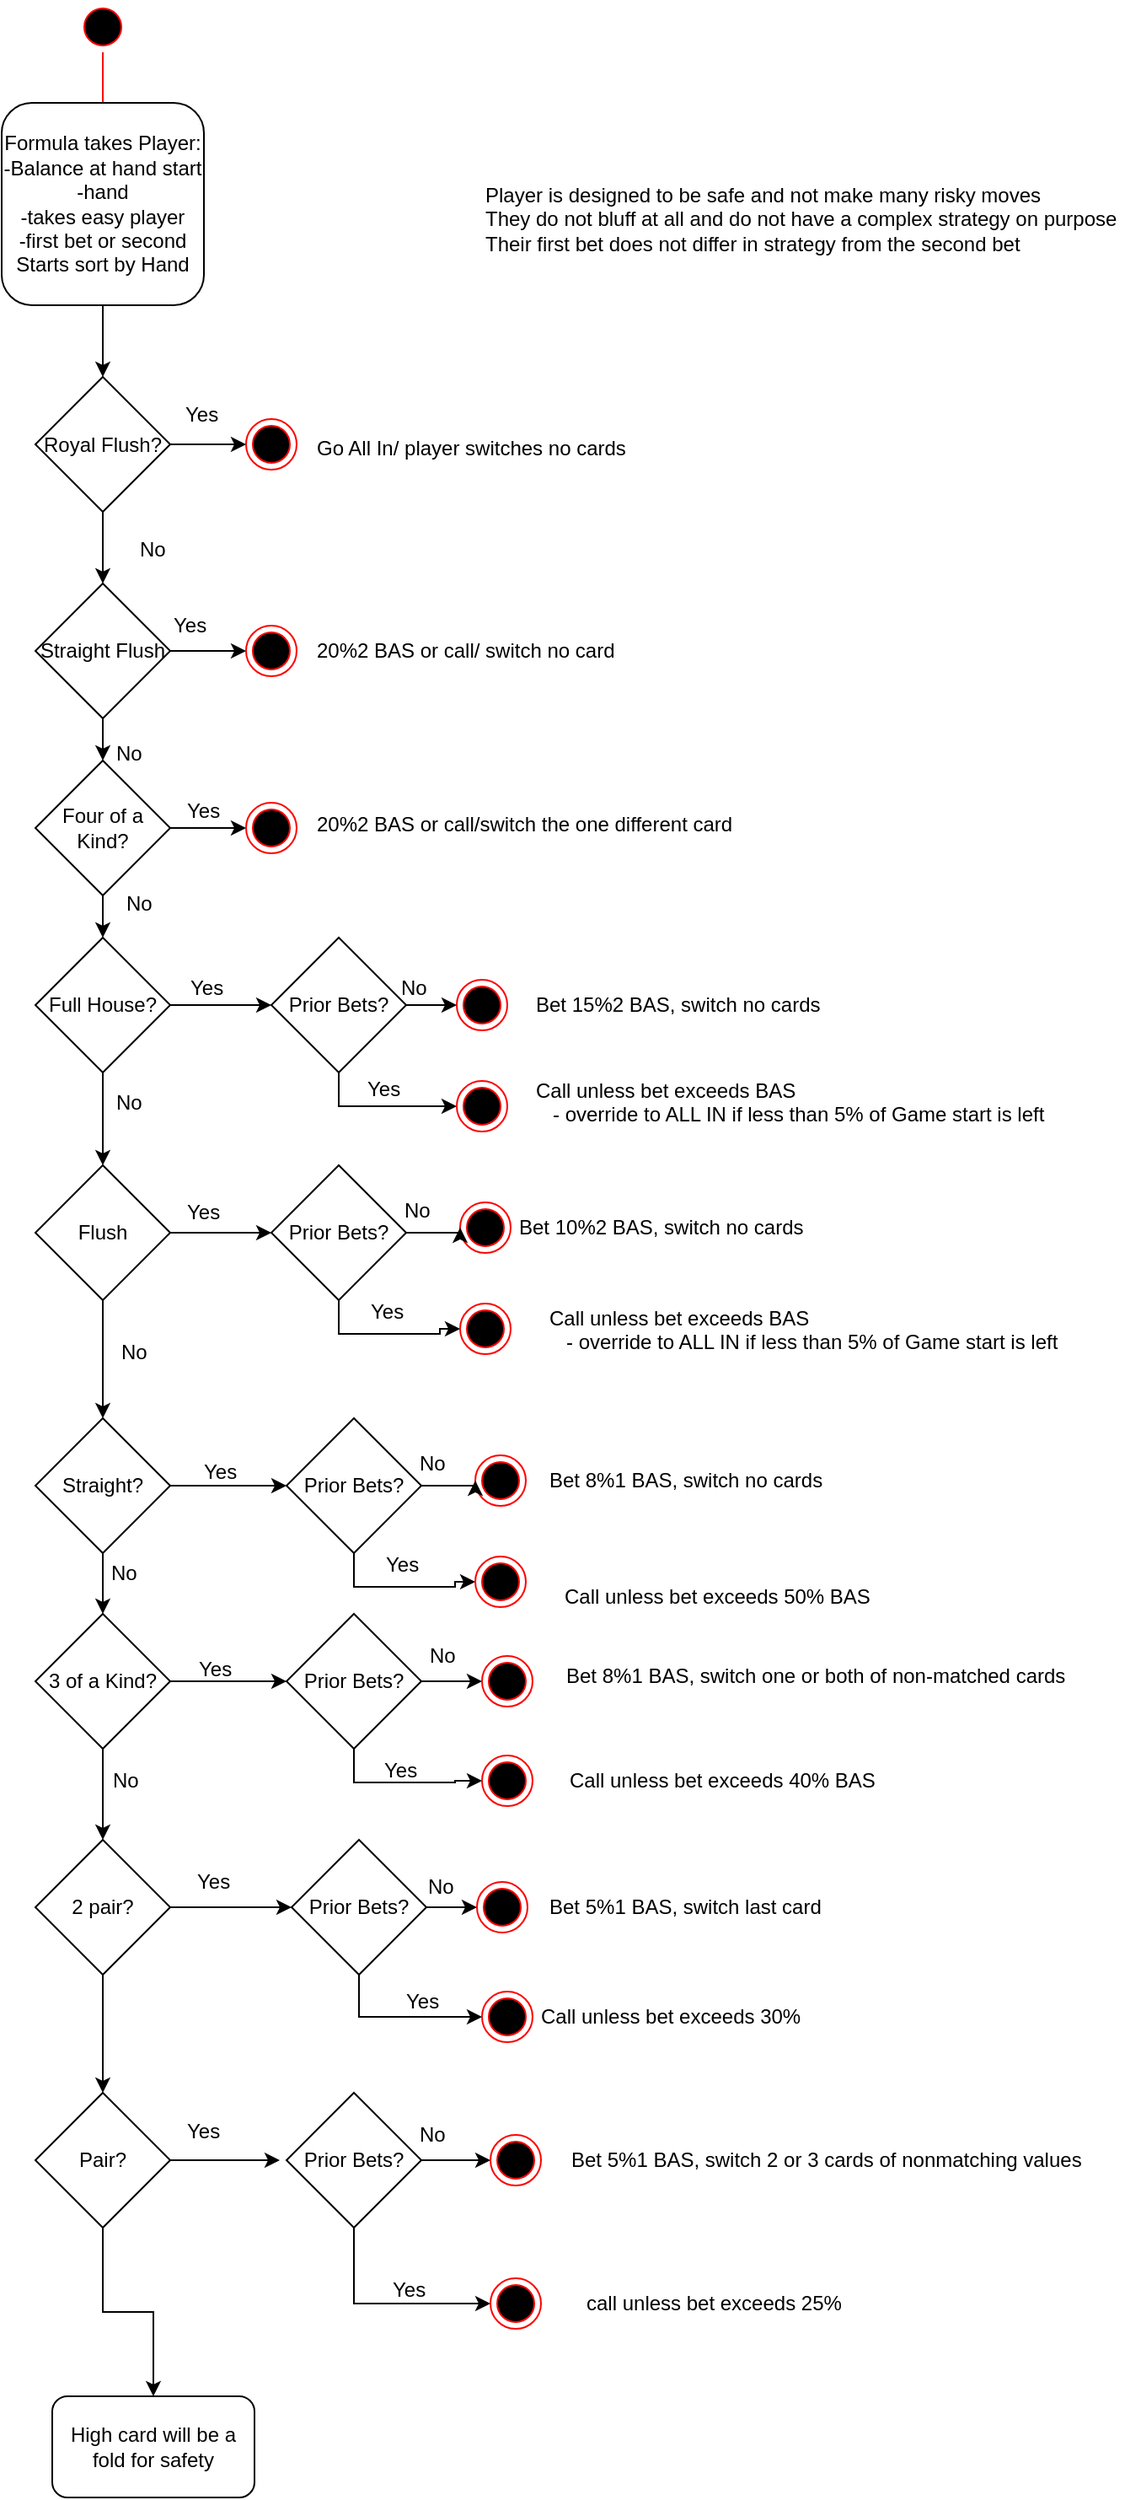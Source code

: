 <mxfile version="10.7.5" type="device"><diagram id="118NeKYjUYdrfBvMb53E" name="Page-1"><mxGraphModel dx="1396" dy="765" grid="1" gridSize="10" guides="1" tooltips="1" connect="1" arrows="1" fold="1" page="1" pageScale="1" pageWidth="850" pageHeight="1100" math="0" shadow="0"><root><mxCell id="0"/><mxCell id="1" parent="0"/><mxCell id="RThsmyYkcuGyb5m7nnf6-1" value="" style="ellipse;html=1;shape=startState;fillColor=#000000;strokeColor=#ff0000;" vertex="1" parent="1"><mxGeometry x="80" y="20" width="30" height="30" as="geometry"/></mxCell><mxCell id="RThsmyYkcuGyb5m7nnf6-2" value="" style="edgeStyle=orthogonalEdgeStyle;html=1;verticalAlign=bottom;endArrow=open;endSize=8;strokeColor=#ff0000;" edge="1" source="RThsmyYkcuGyb5m7nnf6-1" parent="1"><mxGeometry relative="1" as="geometry"><mxPoint x="95" y="110" as="targetPoint"/></mxGeometry></mxCell><mxCell id="RThsmyYkcuGyb5m7nnf6-6" style="edgeStyle=orthogonalEdgeStyle;rounded=0;orthogonalLoop=1;jettySize=auto;html=1;exitX=0.5;exitY=1;exitDx=0;exitDy=0;entryX=0.5;entryY=0;entryDx=0;entryDy=0;" edge="1" parent="1" source="RThsmyYkcuGyb5m7nnf6-3" target="RThsmyYkcuGyb5m7nnf6-5"><mxGeometry relative="1" as="geometry"/></mxCell><mxCell id="RThsmyYkcuGyb5m7nnf6-3" value="Formula takes Player:&lt;br&gt;-Balance at hand start&lt;br&gt;-hand&lt;br&gt;-takes easy player&lt;br&gt;-first bet or second&lt;br&gt;Starts sort by Hand&lt;br&gt;" style="rounded=1;whiteSpace=wrap;html=1;" vertex="1" parent="1"><mxGeometry x="35" y="80" width="120" height="120" as="geometry"/></mxCell><mxCell id="RThsmyYkcuGyb5m7nnf6-10" style="edgeStyle=orthogonalEdgeStyle;rounded=0;orthogonalLoop=1;jettySize=auto;html=1;exitX=1;exitY=0.5;exitDx=0;exitDy=0;entryX=0;entryY=0.5;entryDx=0;entryDy=0;" edge="1" parent="1" source="RThsmyYkcuGyb5m7nnf6-5" target="RThsmyYkcuGyb5m7nnf6-8"><mxGeometry relative="1" as="geometry"/></mxCell><mxCell id="RThsmyYkcuGyb5m7nnf6-13" style="edgeStyle=orthogonalEdgeStyle;rounded=0;orthogonalLoop=1;jettySize=auto;html=1;exitX=0.5;exitY=1;exitDx=0;exitDy=0;entryX=0.5;entryY=0;entryDx=0;entryDy=0;" edge="1" parent="1" source="RThsmyYkcuGyb5m7nnf6-5" target="RThsmyYkcuGyb5m7nnf6-12"><mxGeometry relative="1" as="geometry"/></mxCell><mxCell id="RThsmyYkcuGyb5m7nnf6-5" value="Royal Flush?" style="rhombus;whiteSpace=wrap;html=1;" vertex="1" parent="1"><mxGeometry x="55" y="242.5" width="80" height="80" as="geometry"/></mxCell><mxCell id="RThsmyYkcuGyb5m7nnf6-8" value="" style="ellipse;html=1;shape=endState;fillColor=#000000;strokeColor=#ff0000;" vertex="1" parent="1"><mxGeometry x="180" y="267.5" width="30" height="30" as="geometry"/></mxCell><mxCell id="RThsmyYkcuGyb5m7nnf6-9" value="Go All In/ player switches no cards" style="text;html=1;resizable=0;points=[];autosize=1;align=left;verticalAlign=top;spacingTop=-4;" vertex="1" parent="1"><mxGeometry x="220" y="275" width="200" height="20" as="geometry"/></mxCell><mxCell id="RThsmyYkcuGyb5m7nnf6-11" value="Yes" style="text;html=1;resizable=0;points=[];autosize=1;align=left;verticalAlign=top;spacingTop=-4;" vertex="1" parent="1"><mxGeometry x="142" y="255" width="40" height="20" as="geometry"/></mxCell><mxCell id="RThsmyYkcuGyb5m7nnf6-16" style="edgeStyle=orthogonalEdgeStyle;rounded=0;orthogonalLoop=1;jettySize=auto;html=1;exitX=1;exitY=0.5;exitDx=0;exitDy=0;entryX=0;entryY=0.5;entryDx=0;entryDy=0;" edge="1" parent="1" source="RThsmyYkcuGyb5m7nnf6-12" target="RThsmyYkcuGyb5m7nnf6-14"><mxGeometry relative="1" as="geometry"/></mxCell><mxCell id="RThsmyYkcuGyb5m7nnf6-22" style="edgeStyle=orthogonalEdgeStyle;rounded=0;orthogonalLoop=1;jettySize=auto;html=1;exitX=0.5;exitY=1;exitDx=0;exitDy=0;entryX=0.5;entryY=0;entryDx=0;entryDy=0;" edge="1" parent="1" source="RThsmyYkcuGyb5m7nnf6-12" target="RThsmyYkcuGyb5m7nnf6-17"><mxGeometry relative="1" as="geometry"/></mxCell><mxCell id="RThsmyYkcuGyb5m7nnf6-12" value="Straight Flush" style="rhombus;whiteSpace=wrap;html=1;" vertex="1" parent="1"><mxGeometry x="55" y="365" width="80" height="80" as="geometry"/></mxCell><mxCell id="RThsmyYkcuGyb5m7nnf6-14" value="" style="ellipse;html=1;shape=endState;fillColor=#000000;strokeColor=#ff0000;" vertex="1" parent="1"><mxGeometry x="180" y="390" width="30" height="30" as="geometry"/></mxCell><mxCell id="RThsmyYkcuGyb5m7nnf6-15" value="20%2 BAS or call/ switch no card" style="text;html=1;resizable=0;points=[];autosize=1;align=left;verticalAlign=top;spacingTop=-4;" vertex="1" parent="1"><mxGeometry x="220" y="395" width="190" height="20" as="geometry"/></mxCell><mxCell id="RThsmyYkcuGyb5m7nnf6-20" style="edgeStyle=orthogonalEdgeStyle;rounded=0;orthogonalLoop=1;jettySize=auto;html=1;exitX=1;exitY=0.5;exitDx=0;exitDy=0;entryX=0;entryY=0.5;entryDx=0;entryDy=0;" edge="1" parent="1" source="RThsmyYkcuGyb5m7nnf6-17" target="RThsmyYkcuGyb5m7nnf6-18"><mxGeometry relative="1" as="geometry"/></mxCell><mxCell id="RThsmyYkcuGyb5m7nnf6-23" style="edgeStyle=orthogonalEdgeStyle;rounded=0;orthogonalLoop=1;jettySize=auto;html=1;exitX=0.5;exitY=1;exitDx=0;exitDy=0;entryX=0.5;entryY=0;entryDx=0;entryDy=0;" edge="1" parent="1" source="RThsmyYkcuGyb5m7nnf6-17" target="RThsmyYkcuGyb5m7nnf6-21"><mxGeometry relative="1" as="geometry"/></mxCell><mxCell id="RThsmyYkcuGyb5m7nnf6-17" value="Four of a Kind?" style="rhombus;whiteSpace=wrap;html=1;" vertex="1" parent="1"><mxGeometry x="55" y="470" width="80" height="80" as="geometry"/></mxCell><mxCell id="RThsmyYkcuGyb5m7nnf6-18" value="" style="ellipse;html=1;shape=endState;fillColor=#000000;strokeColor=#ff0000;" vertex="1" parent="1"><mxGeometry x="180" y="495" width="30" height="30" as="geometry"/></mxCell><mxCell id="RThsmyYkcuGyb5m7nnf6-19" value="20%2 BAS or call/switch the one different card" style="text;html=1;resizable=0;points=[];autosize=1;align=left;verticalAlign=top;spacingTop=-4;" vertex="1" parent="1"><mxGeometry x="220" y="498" width="260" height="20" as="geometry"/></mxCell><mxCell id="RThsmyYkcuGyb5m7nnf6-29" style="edgeStyle=orthogonalEdgeStyle;rounded=0;orthogonalLoop=1;jettySize=auto;html=1;exitX=1;exitY=0.5;exitDx=0;exitDy=0;entryX=0;entryY=0.5;entryDx=0;entryDy=0;" edge="1" parent="1" source="RThsmyYkcuGyb5m7nnf6-21" target="RThsmyYkcuGyb5m7nnf6-27"><mxGeometry relative="1" as="geometry"/></mxCell><mxCell id="RThsmyYkcuGyb5m7nnf6-40" style="edgeStyle=orthogonalEdgeStyle;rounded=0;orthogonalLoop=1;jettySize=auto;html=1;exitX=0.5;exitY=1;exitDx=0;exitDy=0;entryX=0.5;entryY=0;entryDx=0;entryDy=0;" edge="1" parent="1" source="RThsmyYkcuGyb5m7nnf6-21" target="RThsmyYkcuGyb5m7nnf6-39"><mxGeometry relative="1" as="geometry"/></mxCell><mxCell id="RThsmyYkcuGyb5m7nnf6-21" value="Full House?" style="rhombus;whiteSpace=wrap;html=1;" vertex="1" parent="1"><mxGeometry x="55" y="575" width="80" height="80" as="geometry"/></mxCell><mxCell id="RThsmyYkcuGyb5m7nnf6-24" value="" style="ellipse;html=1;shape=endState;fillColor=#000000;strokeColor=#ff0000;" vertex="1" parent="1"><mxGeometry x="305" y="600" width="30" height="30" as="geometry"/></mxCell><mxCell id="RThsmyYkcuGyb5m7nnf6-25" value="Bet 15%2 BAS, switch no cards" style="text;html=1;resizable=0;points=[];autosize=1;align=left;verticalAlign=top;spacingTop=-4;" vertex="1" parent="1"><mxGeometry x="350" y="605" width="180" height="20" as="geometry"/></mxCell><mxCell id="RThsmyYkcuGyb5m7nnf6-28" style="edgeStyle=orthogonalEdgeStyle;rounded=0;orthogonalLoop=1;jettySize=auto;html=1;exitX=1;exitY=0.5;exitDx=0;exitDy=0;entryX=0;entryY=0.5;entryDx=0;entryDy=0;" edge="1" parent="1" source="RThsmyYkcuGyb5m7nnf6-27" target="RThsmyYkcuGyb5m7nnf6-24"><mxGeometry relative="1" as="geometry"/></mxCell><mxCell id="RThsmyYkcuGyb5m7nnf6-38" style="edgeStyle=orthogonalEdgeStyle;rounded=0;orthogonalLoop=1;jettySize=auto;html=1;exitX=0.5;exitY=1;exitDx=0;exitDy=0;entryX=0;entryY=0.5;entryDx=0;entryDy=0;" edge="1" parent="1" source="RThsmyYkcuGyb5m7nnf6-27" target="RThsmyYkcuGyb5m7nnf6-36"><mxGeometry relative="1" as="geometry"/></mxCell><mxCell id="RThsmyYkcuGyb5m7nnf6-27" value="Prior Bets?" style="rhombus;whiteSpace=wrap;html=1;" vertex="1" parent="1"><mxGeometry x="195" y="575" width="80" height="80" as="geometry"/></mxCell><mxCell id="RThsmyYkcuGyb5m7nnf6-30" value="Yes" style="text;html=1;resizable=0;points=[];autosize=1;align=left;verticalAlign=top;spacingTop=-4;" vertex="1" parent="1"><mxGeometry x="135" y="380" width="40" height="20" as="geometry"/></mxCell><mxCell id="RThsmyYkcuGyb5m7nnf6-31" value="Yes" style="text;html=1;resizable=0;points=[];autosize=1;align=left;verticalAlign=top;spacingTop=-4;" vertex="1" parent="1"><mxGeometry x="143" y="490" width="40" height="20" as="geometry"/></mxCell><mxCell id="RThsmyYkcuGyb5m7nnf6-32" value="Yes" style="text;html=1;resizable=0;points=[];autosize=1;align=left;verticalAlign=top;spacingTop=-4;" vertex="1" parent="1"><mxGeometry x="145" y="595" width="40" height="20" as="geometry"/></mxCell><mxCell id="RThsmyYkcuGyb5m7nnf6-33" value="Yes" style="text;html=1;resizable=0;points=[];autosize=1;align=left;verticalAlign=top;spacingTop=-4;" vertex="1" parent="1"><mxGeometry x="250" y="655" width="40" height="20" as="geometry"/></mxCell><mxCell id="RThsmyYkcuGyb5m7nnf6-34" value="No" style="text;html=1;resizable=0;points=[];autosize=1;align=left;verticalAlign=top;spacingTop=-4;" vertex="1" parent="1"><mxGeometry x="270" y="595" width="30" height="20" as="geometry"/></mxCell><mxCell id="RThsmyYkcuGyb5m7nnf6-36" value="" style="ellipse;html=1;shape=endState;fillColor=#000000;strokeColor=#ff0000;" vertex="1" parent="1"><mxGeometry x="305" y="660" width="30" height="30" as="geometry"/></mxCell><mxCell id="RThsmyYkcuGyb5m7nnf6-37" value="Call unless bet exceeds BAS&lt;br&gt;&amp;nbsp; &amp;nbsp;- override to ALL IN if less than 5% of Game start is left&lt;br&gt;&lt;br&gt;" style="text;html=1;resizable=0;points=[];autosize=1;align=left;verticalAlign=top;spacingTop=-4;" vertex="1" parent="1"><mxGeometry x="350" y="656" width="320" height="40" as="geometry"/></mxCell><mxCell id="RThsmyYkcuGyb5m7nnf6-52" style="edgeStyle=orthogonalEdgeStyle;rounded=0;orthogonalLoop=1;jettySize=auto;html=1;exitX=1;exitY=0.5;exitDx=0;exitDy=0;entryX=0;entryY=0.5;entryDx=0;entryDy=0;" edge="1" parent="1" source="RThsmyYkcuGyb5m7nnf6-39" target="RThsmyYkcuGyb5m7nnf6-47"><mxGeometry relative="1" as="geometry"/></mxCell><mxCell id="RThsmyYkcuGyb5m7nnf6-59" style="edgeStyle=orthogonalEdgeStyle;rounded=0;orthogonalLoop=1;jettySize=auto;html=1;exitX=0.5;exitY=1;exitDx=0;exitDy=0;entryX=0.5;entryY=0;entryDx=0;entryDy=0;" edge="1" parent="1" source="RThsmyYkcuGyb5m7nnf6-39" target="RThsmyYkcuGyb5m7nnf6-53"><mxGeometry relative="1" as="geometry"/></mxCell><mxCell id="RThsmyYkcuGyb5m7nnf6-39" value="Flush" style="rhombus;whiteSpace=wrap;html=1;" vertex="1" parent="1"><mxGeometry x="55" y="710" width="80" height="80" as="geometry"/></mxCell><mxCell id="RThsmyYkcuGyb5m7nnf6-43" value="" style="ellipse;html=1;shape=endState;fillColor=#000000;strokeColor=#ff0000;" vertex="1" parent="1"><mxGeometry x="307" y="732" width="30" height="30" as="geometry"/></mxCell><mxCell id="RThsmyYkcuGyb5m7nnf6-44" value="Bet 10%2 BAS, switch no cards" style="text;html=1;resizable=0;points=[];autosize=1;align=left;verticalAlign=top;spacingTop=-4;" vertex="1" parent="1"><mxGeometry x="340" y="737" width="180" height="20" as="geometry"/></mxCell><mxCell id="RThsmyYkcuGyb5m7nnf6-45" style="edgeStyle=orthogonalEdgeStyle;rounded=0;orthogonalLoop=1;jettySize=auto;html=1;exitX=1;exitY=0.5;exitDx=0;exitDy=0;entryX=0;entryY=0.5;entryDx=0;entryDy=0;" edge="1" source="RThsmyYkcuGyb5m7nnf6-47" target="RThsmyYkcuGyb5m7nnf6-43" parent="1"><mxGeometry relative="1" as="geometry"/></mxCell><mxCell id="RThsmyYkcuGyb5m7nnf6-46" style="edgeStyle=orthogonalEdgeStyle;rounded=0;orthogonalLoop=1;jettySize=auto;html=1;exitX=0.5;exitY=1;exitDx=0;exitDy=0;entryX=0;entryY=0.5;entryDx=0;entryDy=0;" edge="1" source="RThsmyYkcuGyb5m7nnf6-47" target="RThsmyYkcuGyb5m7nnf6-50" parent="1"><mxGeometry relative="1" as="geometry"/></mxCell><mxCell id="RThsmyYkcuGyb5m7nnf6-47" value="Prior Bets?" style="rhombus;whiteSpace=wrap;html=1;" vertex="1" parent="1"><mxGeometry x="195" y="710" width="80" height="80" as="geometry"/></mxCell><mxCell id="RThsmyYkcuGyb5m7nnf6-48" value="Yes" style="text;html=1;resizable=0;points=[];autosize=1;align=left;verticalAlign=top;spacingTop=-4;" vertex="1" parent="1"><mxGeometry x="252" y="787" width="40" height="20" as="geometry"/></mxCell><mxCell id="RThsmyYkcuGyb5m7nnf6-49" value="No" style="text;html=1;resizable=0;points=[];autosize=1;align=left;verticalAlign=top;spacingTop=-4;" vertex="1" parent="1"><mxGeometry x="272" y="727" width="30" height="20" as="geometry"/></mxCell><mxCell id="RThsmyYkcuGyb5m7nnf6-50" value="" style="ellipse;html=1;shape=endState;fillColor=#000000;strokeColor=#ff0000;" vertex="1" parent="1"><mxGeometry x="307" y="792" width="30" height="30" as="geometry"/></mxCell><mxCell id="RThsmyYkcuGyb5m7nnf6-51" value="Call unless bet exceeds BAS&lt;br&gt;&amp;nbsp; &amp;nbsp;- override to ALL IN if less than 5% of Game start is left&lt;br&gt;&lt;br&gt;" style="text;html=1;resizable=0;points=[];autosize=1;align=left;verticalAlign=top;spacingTop=-4;" vertex="1" parent="1"><mxGeometry x="357.5" y="791" width="320" height="40" as="geometry"/></mxCell><mxCell id="RThsmyYkcuGyb5m7nnf6-69" style="edgeStyle=orthogonalEdgeStyle;rounded=0;orthogonalLoop=1;jettySize=auto;html=1;exitX=1;exitY=0.5;exitDx=0;exitDy=0;entryX=0;entryY=0.5;entryDx=0;entryDy=0;" edge="1" parent="1" source="RThsmyYkcuGyb5m7nnf6-53" target="RThsmyYkcuGyb5m7nnf6-65"><mxGeometry relative="1" as="geometry"/></mxCell><mxCell id="RThsmyYkcuGyb5m7nnf6-80" style="edgeStyle=orthogonalEdgeStyle;rounded=0;orthogonalLoop=1;jettySize=auto;html=1;exitX=0.5;exitY=1;exitDx=0;exitDy=0;entryX=0.5;entryY=0;entryDx=0;entryDy=0;" edge="1" parent="1" source="RThsmyYkcuGyb5m7nnf6-53" target="RThsmyYkcuGyb5m7nnf6-72"><mxGeometry relative="1" as="geometry"/></mxCell><mxCell id="RThsmyYkcuGyb5m7nnf6-53" value="Straight?" style="rhombus;whiteSpace=wrap;html=1;" vertex="1" parent="1"><mxGeometry x="55" y="860" width="80" height="80" as="geometry"/></mxCell><mxCell id="RThsmyYkcuGyb5m7nnf6-54" value="No" style="text;html=1;resizable=0;points=[];autosize=1;align=left;verticalAlign=top;spacingTop=-4;" vertex="1" parent="1"><mxGeometry x="115" y="335" width="30" height="20" as="geometry"/></mxCell><mxCell id="RThsmyYkcuGyb5m7nnf6-55" value="No" style="text;html=1;resizable=0;points=[];autosize=1;align=left;verticalAlign=top;spacingTop=-4;" vertex="1" parent="1"><mxGeometry x="101" y="456" width="30" height="20" as="geometry"/></mxCell><mxCell id="RThsmyYkcuGyb5m7nnf6-56" value="No" style="text;html=1;resizable=0;points=[];autosize=1;align=left;verticalAlign=top;spacingTop=-4;" vertex="1" parent="1"><mxGeometry x="107" y="545" width="30" height="20" as="geometry"/></mxCell><mxCell id="RThsmyYkcuGyb5m7nnf6-57" value="No" style="text;html=1;resizable=0;points=[];autosize=1;align=left;verticalAlign=top;spacingTop=-4;" vertex="1" parent="1"><mxGeometry x="101" y="663" width="30" height="20" as="geometry"/></mxCell><mxCell id="RThsmyYkcuGyb5m7nnf6-58" value="Yes" style="text;html=1;resizable=0;points=[];autosize=1;align=left;verticalAlign=top;spacingTop=-4;" vertex="1" parent="1"><mxGeometry x="143" y="728" width="40" height="20" as="geometry"/></mxCell><mxCell id="RThsmyYkcuGyb5m7nnf6-60" value="No" style="text;html=1;resizable=0;points=[];autosize=1;align=left;verticalAlign=top;spacingTop=-4;" vertex="1" parent="1"><mxGeometry x="104" y="811" width="30" height="20" as="geometry"/></mxCell><mxCell id="RThsmyYkcuGyb5m7nnf6-62" value="" style="ellipse;html=1;shape=endState;fillColor=#000000;strokeColor=#ff0000;" vertex="1" parent="1"><mxGeometry x="316" y="882" width="30" height="30" as="geometry"/></mxCell><mxCell id="RThsmyYkcuGyb5m7nnf6-63" style="edgeStyle=orthogonalEdgeStyle;rounded=0;orthogonalLoop=1;jettySize=auto;html=1;exitX=1;exitY=0.5;exitDx=0;exitDy=0;entryX=0;entryY=0.5;entryDx=0;entryDy=0;" edge="1" source="RThsmyYkcuGyb5m7nnf6-65" target="RThsmyYkcuGyb5m7nnf6-62" parent="1"><mxGeometry relative="1" as="geometry"/></mxCell><mxCell id="RThsmyYkcuGyb5m7nnf6-64" style="edgeStyle=orthogonalEdgeStyle;rounded=0;orthogonalLoop=1;jettySize=auto;html=1;exitX=0.5;exitY=1;exitDx=0;exitDy=0;entryX=0;entryY=0.5;entryDx=0;entryDy=0;" edge="1" source="RThsmyYkcuGyb5m7nnf6-65" target="RThsmyYkcuGyb5m7nnf6-68" parent="1"><mxGeometry relative="1" as="geometry"/></mxCell><mxCell id="RThsmyYkcuGyb5m7nnf6-65" value="Prior Bets?" style="rhombus;whiteSpace=wrap;html=1;" vertex="1" parent="1"><mxGeometry x="204" y="860" width="80" height="80" as="geometry"/></mxCell><mxCell id="RThsmyYkcuGyb5m7nnf6-66" value="Yes" style="text;html=1;resizable=0;points=[];autosize=1;align=left;verticalAlign=top;spacingTop=-4;" vertex="1" parent="1"><mxGeometry x="261" y="937" width="40" height="20" as="geometry"/></mxCell><mxCell id="RThsmyYkcuGyb5m7nnf6-67" value="No" style="text;html=1;resizable=0;points=[];autosize=1;align=left;verticalAlign=top;spacingTop=-4;" vertex="1" parent="1"><mxGeometry x="281" y="877" width="30" height="20" as="geometry"/></mxCell><mxCell id="RThsmyYkcuGyb5m7nnf6-68" value="" style="ellipse;html=1;shape=endState;fillColor=#000000;strokeColor=#ff0000;" vertex="1" parent="1"><mxGeometry x="316" y="942" width="30" height="30" as="geometry"/></mxCell><mxCell id="RThsmyYkcuGyb5m7nnf6-70" value="Bet 8%1 BAS, switch no cards" style="text;html=1;resizable=0;points=[];autosize=1;align=left;verticalAlign=top;spacingTop=-4;" vertex="1" parent="1"><mxGeometry x="357.5" y="887" width="180" height="20" as="geometry"/></mxCell><mxCell id="RThsmyYkcuGyb5m7nnf6-71" value="Call unless bet exceeds 50% BAS" style="text;html=1;resizable=0;points=[];autosize=1;align=left;verticalAlign=top;spacingTop=-4;" vertex="1" parent="1"><mxGeometry x="367" y="956" width="200" height="20" as="geometry"/></mxCell><mxCell id="RThsmyYkcuGyb5m7nnf6-82" style="edgeStyle=orthogonalEdgeStyle;rounded=0;orthogonalLoop=1;jettySize=auto;html=1;exitX=1;exitY=0.5;exitDx=0;exitDy=0;entryX=0;entryY=0.5;entryDx=0;entryDy=0;" edge="1" parent="1" source="RThsmyYkcuGyb5m7nnf6-72" target="RThsmyYkcuGyb5m7nnf6-73"><mxGeometry relative="1" as="geometry"/></mxCell><mxCell id="RThsmyYkcuGyb5m7nnf6-101" style="edgeStyle=orthogonalEdgeStyle;rounded=0;orthogonalLoop=1;jettySize=auto;html=1;exitX=0.5;exitY=1;exitDx=0;exitDy=0;entryX=0.5;entryY=0;entryDx=0;entryDy=0;" edge="1" parent="1" source="RThsmyYkcuGyb5m7nnf6-72" target="RThsmyYkcuGyb5m7nnf6-87"><mxGeometry relative="1" as="geometry"/></mxCell><mxCell id="RThsmyYkcuGyb5m7nnf6-72" value="3 of a Kind?" style="rhombus;whiteSpace=wrap;html=1;" vertex="1" parent="1"><mxGeometry x="55" y="976" width="80" height="80" as="geometry"/></mxCell><mxCell id="RThsmyYkcuGyb5m7nnf6-76" style="edgeStyle=orthogonalEdgeStyle;rounded=0;orthogonalLoop=1;jettySize=auto;html=1;exitX=1;exitY=0.5;exitDx=0;exitDy=0;entryX=0;entryY=0.5;entryDx=0;entryDy=0;" edge="1" parent="1" source="RThsmyYkcuGyb5m7nnf6-73" target="RThsmyYkcuGyb5m7nnf6-74"><mxGeometry relative="1" as="geometry"/></mxCell><mxCell id="RThsmyYkcuGyb5m7nnf6-79" style="edgeStyle=orthogonalEdgeStyle;rounded=0;orthogonalLoop=1;jettySize=auto;html=1;exitX=0.5;exitY=1;exitDx=0;exitDy=0;entryX=0;entryY=0.5;entryDx=0;entryDy=0;" edge="1" parent="1" source="RThsmyYkcuGyb5m7nnf6-73" target="RThsmyYkcuGyb5m7nnf6-77"><mxGeometry relative="1" as="geometry"/></mxCell><mxCell id="RThsmyYkcuGyb5m7nnf6-73" value="Prior Bets?" style="rhombus;whiteSpace=wrap;html=1;" vertex="1" parent="1"><mxGeometry x="204" y="976" width="80" height="80" as="geometry"/></mxCell><mxCell id="RThsmyYkcuGyb5m7nnf6-74" value="" style="ellipse;html=1;shape=endState;fillColor=#000000;strokeColor=#ff0000;" vertex="1" parent="1"><mxGeometry x="320" y="1001" width="30" height="30" as="geometry"/></mxCell><mxCell id="RThsmyYkcuGyb5m7nnf6-75" value="Bet 8%1 BAS, switch one or both of non-matched cards" style="text;html=1;resizable=0;points=[];autosize=1;align=left;verticalAlign=top;spacingTop=-4;" vertex="1" parent="1"><mxGeometry x="367.5" y="1003" width="310" height="20" as="geometry"/></mxCell><mxCell id="RThsmyYkcuGyb5m7nnf6-77" value="" style="ellipse;html=1;shape=endState;fillColor=#000000;strokeColor=#ff0000;" vertex="1" parent="1"><mxGeometry x="320" y="1060" width="30" height="30" as="geometry"/></mxCell><mxCell id="RThsmyYkcuGyb5m7nnf6-78" value="Call unless bet exceeds 40% BAS" style="text;html=1;resizable=0;points=[];autosize=1;align=left;verticalAlign=top;spacingTop=-4;" vertex="1" parent="1"><mxGeometry x="370" y="1065" width="200" height="20" as="geometry"/></mxCell><mxCell id="RThsmyYkcuGyb5m7nnf6-81" value="No" style="text;html=1;resizable=0;points=[];autosize=1;align=left;verticalAlign=top;spacingTop=-4;" vertex="1" parent="1"><mxGeometry x="98" y="942" width="30" height="20" as="geometry"/></mxCell><mxCell id="RThsmyYkcuGyb5m7nnf6-83" value="Yes" style="text;html=1;resizable=0;points=[];autosize=1;align=left;verticalAlign=top;spacingTop=-4;" vertex="1" parent="1"><mxGeometry x="153" y="882" width="40" height="20" as="geometry"/></mxCell><mxCell id="RThsmyYkcuGyb5m7nnf6-84" value="Yes" style="text;html=1;resizable=0;points=[];autosize=1;align=left;verticalAlign=top;spacingTop=-4;" vertex="1" parent="1"><mxGeometry x="150" y="999" width="40" height="20" as="geometry"/></mxCell><mxCell id="RThsmyYkcuGyb5m7nnf6-85" value="No" style="text;html=1;resizable=0;points=[];autosize=1;align=left;verticalAlign=top;spacingTop=-4;" vertex="1" parent="1"><mxGeometry x="287" y="991" width="30" height="20" as="geometry"/></mxCell><mxCell id="RThsmyYkcuGyb5m7nnf6-86" value="Yes" style="text;html=1;resizable=0;points=[];autosize=1;align=left;verticalAlign=top;spacingTop=-4;" vertex="1" parent="1"><mxGeometry x="260" y="1059" width="40" height="20" as="geometry"/></mxCell><mxCell id="RThsmyYkcuGyb5m7nnf6-91" style="edgeStyle=orthogonalEdgeStyle;rounded=0;orthogonalLoop=1;jettySize=auto;html=1;exitX=1;exitY=0.5;exitDx=0;exitDy=0;entryX=0;entryY=0.5;entryDx=0;entryDy=0;" edge="1" parent="1" source="RThsmyYkcuGyb5m7nnf6-87" target="RThsmyYkcuGyb5m7nnf6-88"><mxGeometry relative="1" as="geometry"/></mxCell><mxCell id="RThsmyYkcuGyb5m7nnf6-103" style="edgeStyle=orthogonalEdgeStyle;rounded=0;orthogonalLoop=1;jettySize=auto;html=1;exitX=0.5;exitY=1;exitDx=0;exitDy=0;entryX=0.5;entryY=0;entryDx=0;entryDy=0;" edge="1" parent="1" source="RThsmyYkcuGyb5m7nnf6-87" target="RThsmyYkcuGyb5m7nnf6-89"><mxGeometry relative="1" as="geometry"/></mxCell><mxCell id="RThsmyYkcuGyb5m7nnf6-87" value="2 pair?" style="rhombus;whiteSpace=wrap;html=1;" vertex="1" parent="1"><mxGeometry x="55" y="1110" width="80" height="80" as="geometry"/></mxCell><mxCell id="RThsmyYkcuGyb5m7nnf6-94" style="edgeStyle=orthogonalEdgeStyle;rounded=0;orthogonalLoop=1;jettySize=auto;html=1;exitX=1;exitY=0.5;exitDx=0;exitDy=0;entryX=0;entryY=0.5;entryDx=0;entryDy=0;" edge="1" parent="1" source="RThsmyYkcuGyb5m7nnf6-88" target="RThsmyYkcuGyb5m7nnf6-92"><mxGeometry relative="1" as="geometry"/></mxCell><mxCell id="RThsmyYkcuGyb5m7nnf6-98" style="edgeStyle=orthogonalEdgeStyle;rounded=0;orthogonalLoop=1;jettySize=auto;html=1;exitX=0.5;exitY=1;exitDx=0;exitDy=0;entryX=0;entryY=0.5;entryDx=0;entryDy=0;" edge="1" parent="1" source="RThsmyYkcuGyb5m7nnf6-88" target="RThsmyYkcuGyb5m7nnf6-96"><mxGeometry relative="1" as="geometry"/></mxCell><mxCell id="RThsmyYkcuGyb5m7nnf6-88" value="Prior Bets?" style="rhombus;whiteSpace=wrap;html=1;" vertex="1" parent="1"><mxGeometry x="207" y="1110" width="80" height="80" as="geometry"/></mxCell><mxCell id="RThsmyYkcuGyb5m7nnf6-108" style="edgeStyle=orthogonalEdgeStyle;rounded=0;orthogonalLoop=1;jettySize=auto;html=1;exitX=1;exitY=0.5;exitDx=0;exitDy=0;" edge="1" parent="1" source="RThsmyYkcuGyb5m7nnf6-89"><mxGeometry relative="1" as="geometry"><mxPoint x="200" y="1300" as="targetPoint"/></mxGeometry></mxCell><mxCell id="RThsmyYkcuGyb5m7nnf6-117" style="edgeStyle=orthogonalEdgeStyle;rounded=0;orthogonalLoop=1;jettySize=auto;html=1;exitX=0.5;exitY=1;exitDx=0;exitDy=0;entryX=0.5;entryY=0;entryDx=0;entryDy=0;" edge="1" parent="1" source="RThsmyYkcuGyb5m7nnf6-89" target="RThsmyYkcuGyb5m7nnf6-116"><mxGeometry relative="1" as="geometry"/></mxCell><mxCell id="RThsmyYkcuGyb5m7nnf6-89" value="Pair?" style="rhombus;whiteSpace=wrap;html=1;" vertex="1" parent="1"><mxGeometry x="55" y="1260" width="80" height="80" as="geometry"/></mxCell><mxCell id="RThsmyYkcuGyb5m7nnf6-92" value="" style="ellipse;html=1;shape=endState;fillColor=#000000;strokeColor=#ff0000;" vertex="1" parent="1"><mxGeometry x="317" y="1135" width="30" height="30" as="geometry"/></mxCell><mxCell id="RThsmyYkcuGyb5m7nnf6-93" value="Bet 5%1 BAS, switch last card" style="text;html=1;resizable=0;points=[];autosize=1;align=left;verticalAlign=top;spacingTop=-4;" vertex="1" parent="1"><mxGeometry x="357.5" y="1140" width="180" height="20" as="geometry"/></mxCell><mxCell id="RThsmyYkcuGyb5m7nnf6-95" value="No" style="text;html=1;resizable=0;points=[];autosize=1;align=left;verticalAlign=top;spacingTop=-4;" vertex="1" parent="1"><mxGeometry x="286" y="1128" width="30" height="20" as="geometry"/></mxCell><mxCell id="RThsmyYkcuGyb5m7nnf6-96" value="" style="ellipse;html=1;shape=endState;fillColor=#000000;strokeColor=#ff0000;" vertex="1" parent="1"><mxGeometry x="320" y="1200" width="30" height="30" as="geometry"/></mxCell><mxCell id="RThsmyYkcuGyb5m7nnf6-97" value="Call unless bet exceeds 30%" style="text;html=1;resizable=0;points=[];autosize=1;align=left;verticalAlign=top;spacingTop=-4;" vertex="1" parent="1"><mxGeometry x="352.5" y="1205" width="170" height="20" as="geometry"/></mxCell><mxCell id="RThsmyYkcuGyb5m7nnf6-99" value="Yes" style="text;html=1;resizable=0;points=[];autosize=1;align=left;verticalAlign=top;spacingTop=-4;" vertex="1" parent="1"><mxGeometry x="273" y="1196" width="40" height="20" as="geometry"/></mxCell><mxCell id="RThsmyYkcuGyb5m7nnf6-100" value="Yes" style="text;html=1;resizable=0;points=[];autosize=1;align=left;verticalAlign=top;spacingTop=-4;" vertex="1" parent="1"><mxGeometry x="149" y="1125" width="40" height="20" as="geometry"/></mxCell><mxCell id="RThsmyYkcuGyb5m7nnf6-102" value="No" style="text;html=1;resizable=0;points=[];autosize=1;align=left;verticalAlign=top;spacingTop=-4;" vertex="1" parent="1"><mxGeometry x="99" y="1065" width="30" height="20" as="geometry"/></mxCell><mxCell id="RThsmyYkcuGyb5m7nnf6-109" style="edgeStyle=orthogonalEdgeStyle;rounded=0;orthogonalLoop=1;jettySize=auto;html=1;exitX=1;exitY=0.5;exitDx=0;exitDy=0;entryX=0;entryY=0.5;entryDx=0;entryDy=0;" edge="1" parent="1" source="RThsmyYkcuGyb5m7nnf6-104" target="RThsmyYkcuGyb5m7nnf6-105"><mxGeometry relative="1" as="geometry"/></mxCell><mxCell id="RThsmyYkcuGyb5m7nnf6-112" style="edgeStyle=orthogonalEdgeStyle;rounded=0;orthogonalLoop=1;jettySize=auto;html=1;exitX=0.5;exitY=1;exitDx=0;exitDy=0;entryX=0;entryY=0.5;entryDx=0;entryDy=0;" edge="1" parent="1" source="RThsmyYkcuGyb5m7nnf6-104" target="RThsmyYkcuGyb5m7nnf6-110"><mxGeometry relative="1" as="geometry"/></mxCell><mxCell id="RThsmyYkcuGyb5m7nnf6-104" value="Prior Bets?" style="rhombus;whiteSpace=wrap;html=1;" vertex="1" parent="1"><mxGeometry x="204" y="1260" width="80" height="80" as="geometry"/></mxCell><mxCell id="RThsmyYkcuGyb5m7nnf6-105" value="" style="ellipse;html=1;shape=endState;fillColor=#000000;strokeColor=#ff0000;" vertex="1" parent="1"><mxGeometry x="325" y="1285" width="30" height="30" as="geometry"/></mxCell><mxCell id="RThsmyYkcuGyb5m7nnf6-106" value="Bet 5%1 BAS, switch 2 or 3 cards of nonmatching values&amp;nbsp;" style="text;html=1;resizable=0;points=[];autosize=1;align=left;verticalAlign=top;spacingTop=-4;" vertex="1" parent="1"><mxGeometry x="371" y="1290" width="320" height="20" as="geometry"/></mxCell><mxCell id="RThsmyYkcuGyb5m7nnf6-107" value="Player is designed to be safe and not make many risky moves&lt;br&gt;They do not bluff at all and do not have a complex strategy on purpose&lt;br&gt;Their first bet does not differ in strategy from the second bet&lt;br&gt;" style="text;html=1;resizable=0;points=[];autosize=1;align=left;verticalAlign=top;spacingTop=-4;" vertex="1" parent="1"><mxGeometry x="320" y="125" width="390" height="40" as="geometry"/></mxCell><mxCell id="RThsmyYkcuGyb5m7nnf6-110" value="" style="ellipse;html=1;shape=endState;fillColor=#000000;strokeColor=#ff0000;" vertex="1" parent="1"><mxGeometry x="325" y="1370" width="30" height="30" as="geometry"/></mxCell><mxCell id="RThsmyYkcuGyb5m7nnf6-111" value="call unless bet exceeds 25%" style="text;html=1;resizable=0;points=[];autosize=1;align=left;verticalAlign=top;spacingTop=-4;" vertex="1" parent="1"><mxGeometry x="380" y="1375" width="170" height="20" as="geometry"/></mxCell><mxCell id="RThsmyYkcuGyb5m7nnf6-113" value="No" style="text;html=1;resizable=0;points=[];autosize=1;align=left;verticalAlign=top;spacingTop=-4;" vertex="1" parent="1"><mxGeometry x="281" y="1275" width="30" height="20" as="geometry"/></mxCell><mxCell id="RThsmyYkcuGyb5m7nnf6-114" value="Yes" style="text;html=1;resizable=0;points=[];autosize=1;align=left;verticalAlign=top;spacingTop=-4;" vertex="1" parent="1"><mxGeometry x="265" y="1367" width="40" height="20" as="geometry"/></mxCell><mxCell id="RThsmyYkcuGyb5m7nnf6-115" value="Yes" style="text;html=1;resizable=0;points=[];autosize=1;align=left;verticalAlign=top;spacingTop=-4;" vertex="1" parent="1"><mxGeometry x="143" y="1273" width="40" height="20" as="geometry"/></mxCell><mxCell id="RThsmyYkcuGyb5m7nnf6-116" value="High card will be a fold for safety" style="rounded=1;whiteSpace=wrap;html=1;" vertex="1" parent="1"><mxGeometry x="65" y="1440" width="120" height="60" as="geometry"/></mxCell></root></mxGraphModel></diagram></mxfile>